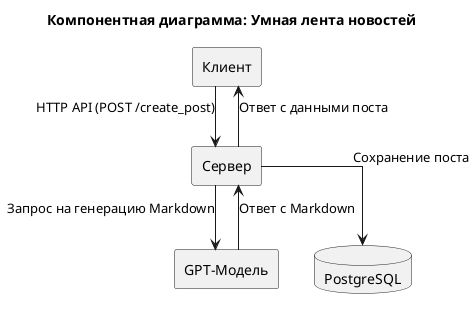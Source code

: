 @startuml component

title Компонентная диаграмма: Умная лента новостей

skinparam componentStyle rectangle
skinparam linetype ortho

component "Клиент" as Client
component "Сервер" as Server
component "GPT-Модель" as GPT
database "PostgreSQL" as DB

Client --> Server : HTTP API (POST /create_post)
Server --> GPT : Запрос на генерацию Markdown
GPT --> Server : Ответ с Markdown
Server --> DB : Сохранение поста
Server --> Client : Ответ с данными поста

@enduml

